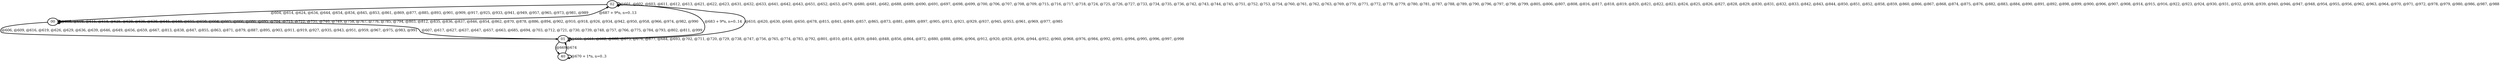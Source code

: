 digraph G {
        node [style=rounded, penwidth=3, fontsize=20, shape=oval];
        "02" -> "02" [label="@601, @602, @603, @611, @612, @613, @621, @622, @623, @631, @632, @633, @641, @642, @643, @651, @652, @653, @679, @680, @681, @682, @688, @689, @690, @691, @697, @698, @699, @700, @706, @707, @708, @709, @715, @716, @717, @718, @724, @725, @726, @727, @733, @734, @735, @736, @742, @743, @744, @745, @751, @752, @753, @754, @760, @761, @762, @763, @769, @770, @771, @772, @778, @779, @780, @781, @787, @788, @789, @790, @796, @797, @798, @799, @805, @806, @807, @808, @816, @817, @818, @819, @820, @821, @822, @823, @824, @825, @826, @827, @828, @829, @830, @831, @832, @833, @842, @843, @844, @850, @851, @852, @858, @859, @860, @866, @867, @868, @874, @875, @876, @882, @883, @884, @890, @891, @892, @898, @899, @900, @906, @907, @908, @914, @915, @916, @922, @923, @924, @930, @931, @932, @938, @939, @940, @946, @947, @948, @954, @955, @956, @962, @963, @964, @970, @971, @972, @978, @979, @980, @986, @987, @988", color=black,arrowsize=1,style=bold,penwidth=3,fontsize=20];
"02" -> "00" [label="@604, @614, @624, @634, @644, @654, @834, @845, @853, @861, @869, @877, @885, @893, @901, @909, @917, @925, @933, @941, @949, @957, @965, @973, @981, @989", color=black,arrowsize=1,style=bold,penwidth=3,fontsize=20];
"00" -> "00" [label="@605, @608, @615, @618, @625, @628, @635, @638, @645, @648, @655, @658, @664, @665, @666, @686, @695, @704, @713, @722, @731, @740, @749, @758, @767, @776, @785, @794, @803, @812, @835, @836, @837, @846, @854, @862, @870, @878, @886, @894, @902, @910, @918, @926, @934, @942, @950, @958, @966, @974, @982, @990", color=black,arrowsize=1,style=bold,penwidth=3,fontsize=20];
"00" -> "01" [label="@606, @609, @616, @619, @626, @629, @636, @639, @646, @649, @656, @659, @667, @813, @838, @847, @855, @863, @871, @879, @887, @895, @903, @911, @919, @927, @935, @943, @951, @959, @967, @975, @983, @991", color=black,arrowsize=1,style=bold,penwidth=3,fontsize=20];
"01" -> "00" [label="@607, @617, @627, @637, @647, @657, @663, @685, @694, @703, @712, @721, @730, @739, @748, @757, @766, @775, @784, @793, @802, @811, @999", color=black,arrowsize=1,style=bold,penwidth=3,fontsize=20];
"01" -> "02" [label="@610, @620, @630, @640, @650, @678, @815, @841, @849, @857, @865, @873, @881, @889, @897, @905, @913, @921, @929, @937, @945, @953, @961, @969, @977, @985", color=black,arrowsize=1,style=bold,penwidth=3,fontsize=20];
"01" -> "01" [label="@660, @661, @662, @668, @675, @676, @677, @684, @693, @702, @711, @720, @729, @738, @747, @756, @765, @774, @783, @792, @801, @810, @814, @839, @840, @848, @856, @864, @872, @880, @888, @896, @904, @912, @920, @928, @936, @944, @952, @960, @968, @976, @984, @992, @993, @994, @995, @996, @997, @998", color=black,arrowsize=1,style=bold,penwidth=3,fontsize=20];
"01" -> "40" [label="@669", color=black,arrowsize=1,style=bold,penwidth=3,fontsize=20];
"40" -> "40" [label="@670 + 1*n, n=0..3", color=black,arrowsize=1,style=bold,penwidth=3,fontsize=20];
"40" -> "01" [label="@674", color=black,arrowsize=1,style=bold,penwidth=3,fontsize=20];
"02" -> "01" [label="@683 + 9*n, n=0..14", color=black,arrowsize=1,style=bold,penwidth=3,fontsize=20];
"00" -> "02" [label="@687 + 9*n, n=0..13", color=black,arrowsize=1,style=bold,penwidth=3,fontsize=20];
}
